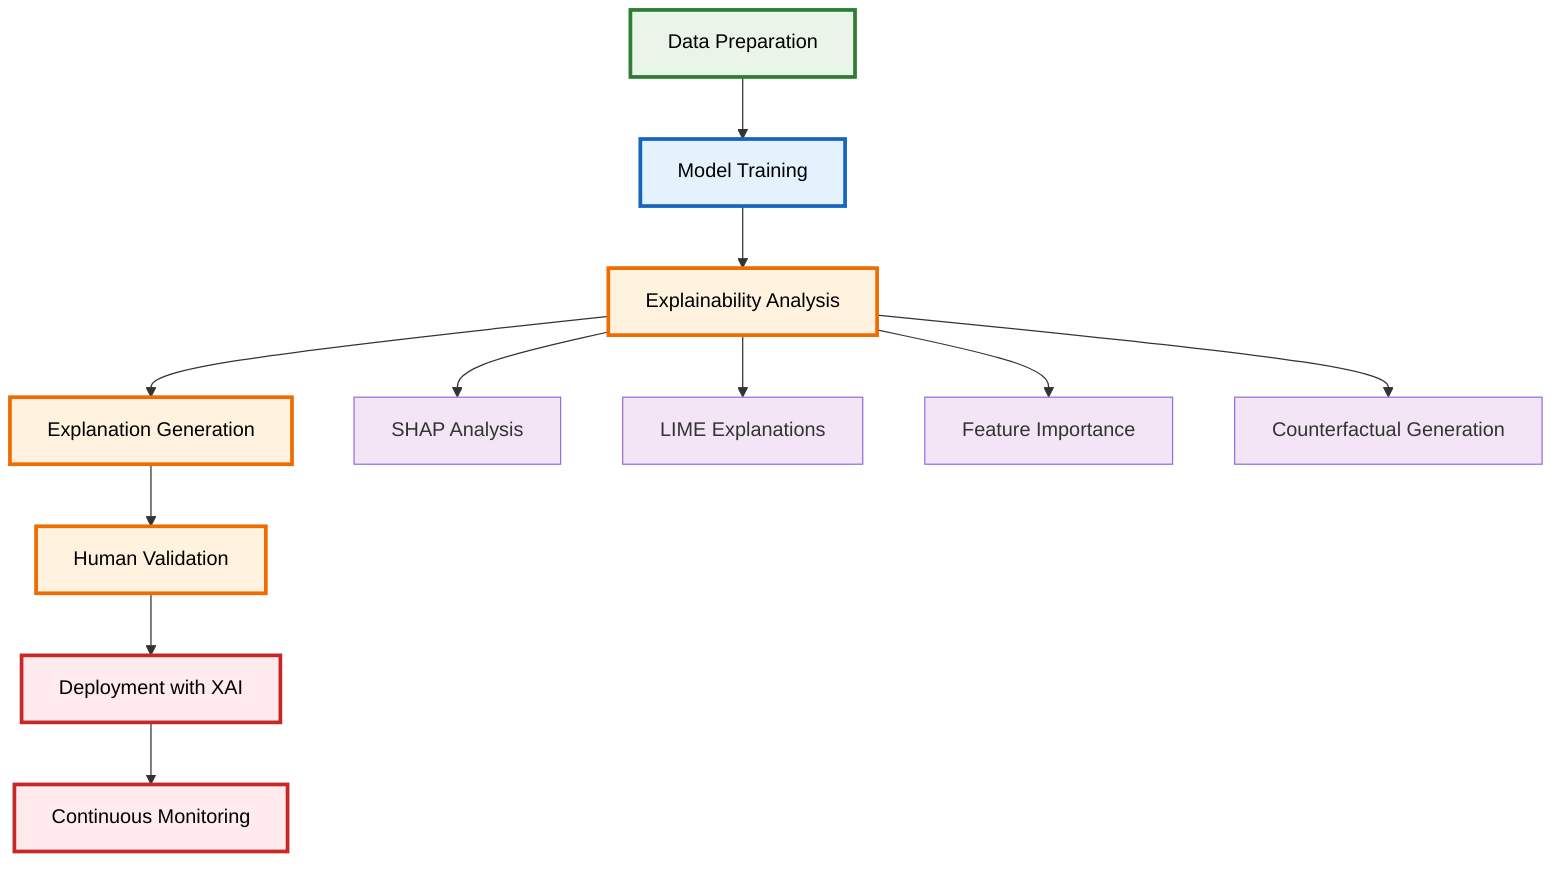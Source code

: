 graph TD
    classDef data fill:#e8f5e8,stroke:#2e7d32,stroke-width:3px,color:#000
    classDef model fill:#e3f2fd,stroke:#1565c0,stroke-width:3px,color:#000
    classDef explain fill:#fff3e0,stroke:#ef6c00,stroke-width:3px,color:#000
    classDef deploy fill:#ffebee,stroke:#c62828,stroke-width:3px,color:#000
    
    A[Data Preparation]:::data --> B[Model Training]:::model
    B --> C[Explainability Analysis]:::explain
    C --> D[Explanation Generation]:::explain
    D --> E[Human Validation]:::explain
    E --> F[Deployment with XAI]:::deploy
    F --> G[Continuous Monitoring]:::deploy
    
    C --> H[SHAP Analysis]
    C --> I[LIME Explanations]
    C --> J[Feature Importance]
    C --> K[Counterfactual Generation]
    
    style H fill:#f3e5f5
    style I fill:#f3e5f5
    style J fill:#f3e5f5
    style K fill:#f3e5f5